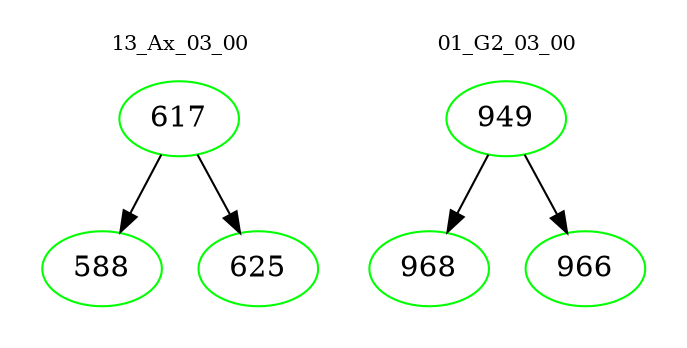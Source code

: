 digraph{
subgraph cluster_0 {
color = white
label = "13_Ax_03_00";
fontsize=10;
T0_617 [label="617", color="green"]
T0_617 -> T0_588 [color="black"]
T0_588 [label="588", color="green"]
T0_617 -> T0_625 [color="black"]
T0_625 [label="625", color="green"]
}
subgraph cluster_1 {
color = white
label = "01_G2_03_00";
fontsize=10;
T1_949 [label="949", color="green"]
T1_949 -> T1_968 [color="black"]
T1_968 [label="968", color="green"]
T1_949 -> T1_966 [color="black"]
T1_966 [label="966", color="green"]
}
}
